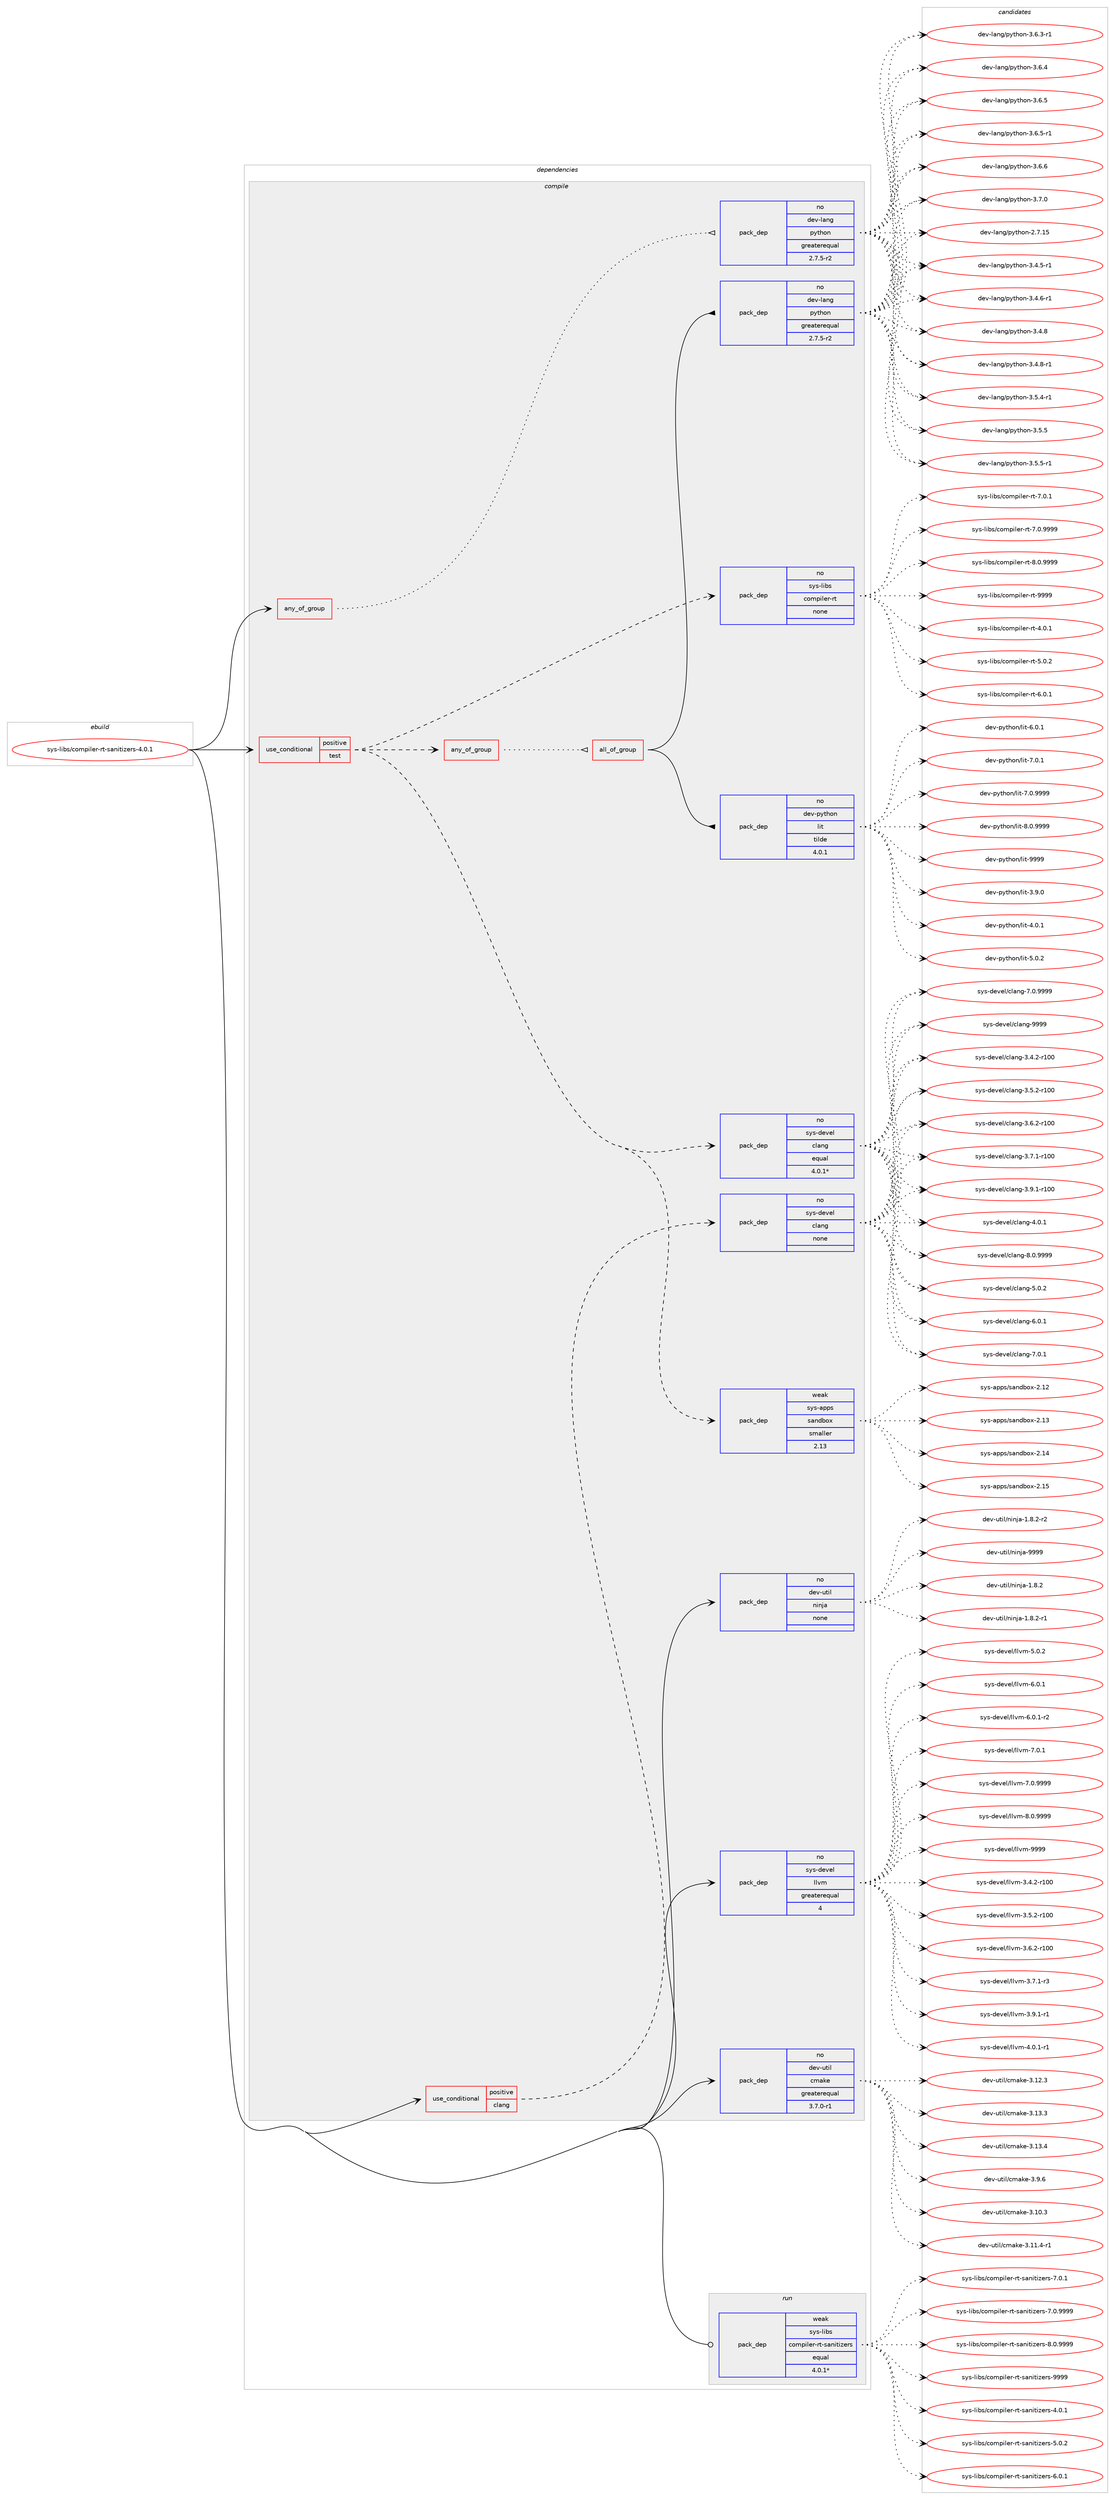 digraph prolog {

# *************
# Graph options
# *************

newrank=true;
concentrate=true;
compound=true;
graph [rankdir=LR,fontname=Helvetica,fontsize=10,ranksep=1.5];#, ranksep=2.5, nodesep=0.2];
edge  [arrowhead=vee];
node  [fontname=Helvetica,fontsize=10];

# **********
# The ebuild
# **********

subgraph cluster_leftcol {
color=gray;
rank=same;
label=<<i>ebuild</i>>;
id [label="sys-libs/compiler-rt-sanitizers-4.0.1", color=red, width=4, href="../sys-libs/compiler-rt-sanitizers-4.0.1.svg"];
}

# ****************
# The dependencies
# ****************

subgraph cluster_midcol {
color=gray;
label=<<i>dependencies</i>>;
subgraph cluster_compile {
fillcolor="#eeeeee";
style=filled;
label=<<i>compile</i>>;
subgraph any147 {
dependency6853 [label=<<TABLE BORDER="0" CELLBORDER="1" CELLSPACING="0" CELLPADDING="4"><TR><TD CELLPADDING="10">any_of_group</TD></TR></TABLE>>, shape=none, color=red];subgraph pack5622 {
dependency6854 [label=<<TABLE BORDER="0" CELLBORDER="1" CELLSPACING="0" CELLPADDING="4" WIDTH="220"><TR><TD ROWSPAN="6" CELLPADDING="30">pack_dep</TD></TR><TR><TD WIDTH="110">no</TD></TR><TR><TD>dev-lang</TD></TR><TR><TD>python</TD></TR><TR><TD>greaterequal</TD></TR><TR><TD>2.7.5-r2</TD></TR></TABLE>>, shape=none, color=blue];
}
dependency6853:e -> dependency6854:w [weight=20,style="dotted",arrowhead="oinv"];
}
id:e -> dependency6853:w [weight=20,style="solid",arrowhead="vee"];
subgraph cond1078 {
dependency6855 [label=<<TABLE BORDER="0" CELLBORDER="1" CELLSPACING="0" CELLPADDING="4"><TR><TD ROWSPAN="3" CELLPADDING="10">use_conditional</TD></TR><TR><TD>positive</TD></TR><TR><TD>clang</TD></TR></TABLE>>, shape=none, color=red];
subgraph pack5623 {
dependency6856 [label=<<TABLE BORDER="0" CELLBORDER="1" CELLSPACING="0" CELLPADDING="4" WIDTH="220"><TR><TD ROWSPAN="6" CELLPADDING="30">pack_dep</TD></TR><TR><TD WIDTH="110">no</TD></TR><TR><TD>sys-devel</TD></TR><TR><TD>clang</TD></TR><TR><TD>none</TD></TR><TR><TD></TD></TR></TABLE>>, shape=none, color=blue];
}
dependency6855:e -> dependency6856:w [weight=20,style="dashed",arrowhead="vee"];
}
id:e -> dependency6855:w [weight=20,style="solid",arrowhead="vee"];
subgraph cond1079 {
dependency6857 [label=<<TABLE BORDER="0" CELLBORDER="1" CELLSPACING="0" CELLPADDING="4"><TR><TD ROWSPAN="3" CELLPADDING="10">use_conditional</TD></TR><TR><TD>positive</TD></TR><TR><TD>test</TD></TR></TABLE>>, shape=none, color=red];
subgraph pack5624 {
dependency6858 [label=<<TABLE BORDER="0" CELLBORDER="1" CELLSPACING="0" CELLPADDING="4" WIDTH="220"><TR><TD ROWSPAN="6" CELLPADDING="30">pack_dep</TD></TR><TR><TD WIDTH="110">weak</TD></TR><TR><TD>sys-apps</TD></TR><TR><TD>sandbox</TD></TR><TR><TD>smaller</TD></TR><TR><TD>2.13</TD></TR></TABLE>>, shape=none, color=blue];
}
dependency6857:e -> dependency6858:w [weight=20,style="dashed",arrowhead="vee"];
subgraph any148 {
dependency6859 [label=<<TABLE BORDER="0" CELLBORDER="1" CELLSPACING="0" CELLPADDING="4"><TR><TD CELLPADDING="10">any_of_group</TD></TR></TABLE>>, shape=none, color=red];subgraph all9 {
dependency6860 [label=<<TABLE BORDER="0" CELLBORDER="1" CELLSPACING="0" CELLPADDING="4"><TR><TD CELLPADDING="10">all_of_group</TD></TR></TABLE>>, shape=none, color=red];subgraph pack5625 {
dependency6861 [label=<<TABLE BORDER="0" CELLBORDER="1" CELLSPACING="0" CELLPADDING="4" WIDTH="220"><TR><TD ROWSPAN="6" CELLPADDING="30">pack_dep</TD></TR><TR><TD WIDTH="110">no</TD></TR><TR><TD>dev-lang</TD></TR><TR><TD>python</TD></TR><TR><TD>greaterequal</TD></TR><TR><TD>2.7.5-r2</TD></TR></TABLE>>, shape=none, color=blue];
}
dependency6860:e -> dependency6861:w [weight=20,style="solid",arrowhead="inv"];
subgraph pack5626 {
dependency6862 [label=<<TABLE BORDER="0" CELLBORDER="1" CELLSPACING="0" CELLPADDING="4" WIDTH="220"><TR><TD ROWSPAN="6" CELLPADDING="30">pack_dep</TD></TR><TR><TD WIDTH="110">no</TD></TR><TR><TD>dev-python</TD></TR><TR><TD>lit</TD></TR><TR><TD>tilde</TD></TR><TR><TD>4.0.1</TD></TR></TABLE>>, shape=none, color=blue];
}
dependency6860:e -> dependency6862:w [weight=20,style="solid",arrowhead="inv"];
}
dependency6859:e -> dependency6860:w [weight=20,style="dotted",arrowhead="oinv"];
}
dependency6857:e -> dependency6859:w [weight=20,style="dashed",arrowhead="vee"];
subgraph pack5627 {
dependency6863 [label=<<TABLE BORDER="0" CELLBORDER="1" CELLSPACING="0" CELLPADDING="4" WIDTH="220"><TR><TD ROWSPAN="6" CELLPADDING="30">pack_dep</TD></TR><TR><TD WIDTH="110">no</TD></TR><TR><TD>sys-devel</TD></TR><TR><TD>clang</TD></TR><TR><TD>equal</TD></TR><TR><TD>4.0.1*</TD></TR></TABLE>>, shape=none, color=blue];
}
dependency6857:e -> dependency6863:w [weight=20,style="dashed",arrowhead="vee"];
subgraph pack5628 {
dependency6864 [label=<<TABLE BORDER="0" CELLBORDER="1" CELLSPACING="0" CELLPADDING="4" WIDTH="220"><TR><TD ROWSPAN="6" CELLPADDING="30">pack_dep</TD></TR><TR><TD WIDTH="110">no</TD></TR><TR><TD>sys-libs</TD></TR><TR><TD>compiler-rt</TD></TR><TR><TD>none</TD></TR><TR><TD></TD></TR></TABLE>>, shape=none, color=blue];
}
dependency6857:e -> dependency6864:w [weight=20,style="dashed",arrowhead="vee"];
}
id:e -> dependency6857:w [weight=20,style="solid",arrowhead="vee"];
subgraph pack5629 {
dependency6865 [label=<<TABLE BORDER="0" CELLBORDER="1" CELLSPACING="0" CELLPADDING="4" WIDTH="220"><TR><TD ROWSPAN="6" CELLPADDING="30">pack_dep</TD></TR><TR><TD WIDTH="110">no</TD></TR><TR><TD>dev-util</TD></TR><TR><TD>cmake</TD></TR><TR><TD>greaterequal</TD></TR><TR><TD>3.7.0-r1</TD></TR></TABLE>>, shape=none, color=blue];
}
id:e -> dependency6865:w [weight=20,style="solid",arrowhead="vee"];
subgraph pack5630 {
dependency6866 [label=<<TABLE BORDER="0" CELLBORDER="1" CELLSPACING="0" CELLPADDING="4" WIDTH="220"><TR><TD ROWSPAN="6" CELLPADDING="30">pack_dep</TD></TR><TR><TD WIDTH="110">no</TD></TR><TR><TD>dev-util</TD></TR><TR><TD>ninja</TD></TR><TR><TD>none</TD></TR><TR><TD></TD></TR></TABLE>>, shape=none, color=blue];
}
id:e -> dependency6866:w [weight=20,style="solid",arrowhead="vee"];
subgraph pack5631 {
dependency6867 [label=<<TABLE BORDER="0" CELLBORDER="1" CELLSPACING="0" CELLPADDING="4" WIDTH="220"><TR><TD ROWSPAN="6" CELLPADDING="30">pack_dep</TD></TR><TR><TD WIDTH="110">no</TD></TR><TR><TD>sys-devel</TD></TR><TR><TD>llvm</TD></TR><TR><TD>greaterequal</TD></TR><TR><TD>4</TD></TR></TABLE>>, shape=none, color=blue];
}
id:e -> dependency6867:w [weight=20,style="solid",arrowhead="vee"];
}
subgraph cluster_compileandrun {
fillcolor="#eeeeee";
style=filled;
label=<<i>compile and run</i>>;
}
subgraph cluster_run {
fillcolor="#eeeeee";
style=filled;
label=<<i>run</i>>;
subgraph pack5632 {
dependency6868 [label=<<TABLE BORDER="0" CELLBORDER="1" CELLSPACING="0" CELLPADDING="4" WIDTH="220"><TR><TD ROWSPAN="6" CELLPADDING="30">pack_dep</TD></TR><TR><TD WIDTH="110">weak</TD></TR><TR><TD>sys-libs</TD></TR><TR><TD>compiler-rt-sanitizers</TD></TR><TR><TD>equal</TD></TR><TR><TD>4.0.1*</TD></TR></TABLE>>, shape=none, color=blue];
}
id:e -> dependency6868:w [weight=20,style="solid",arrowhead="odot"];
}
}

# **************
# The candidates
# **************

subgraph cluster_choices {
rank=same;
color=gray;
label=<<i>candidates</i>>;

subgraph choice5622 {
color=black;
nodesep=1;
choice10010111845108971101034711212111610411111045504655464953 [label="dev-lang/python-2.7.15", color=red, width=4,href="../dev-lang/python-2.7.15.svg"];
choice1001011184510897110103471121211161041111104551465246534511449 [label="dev-lang/python-3.4.5-r1", color=red, width=4,href="../dev-lang/python-3.4.5-r1.svg"];
choice1001011184510897110103471121211161041111104551465246544511449 [label="dev-lang/python-3.4.6-r1", color=red, width=4,href="../dev-lang/python-3.4.6-r1.svg"];
choice100101118451089711010347112121116104111110455146524656 [label="dev-lang/python-3.4.8", color=red, width=4,href="../dev-lang/python-3.4.8.svg"];
choice1001011184510897110103471121211161041111104551465246564511449 [label="dev-lang/python-3.4.8-r1", color=red, width=4,href="../dev-lang/python-3.4.8-r1.svg"];
choice1001011184510897110103471121211161041111104551465346524511449 [label="dev-lang/python-3.5.4-r1", color=red, width=4,href="../dev-lang/python-3.5.4-r1.svg"];
choice100101118451089711010347112121116104111110455146534653 [label="dev-lang/python-3.5.5", color=red, width=4,href="../dev-lang/python-3.5.5.svg"];
choice1001011184510897110103471121211161041111104551465346534511449 [label="dev-lang/python-3.5.5-r1", color=red, width=4,href="../dev-lang/python-3.5.5-r1.svg"];
choice1001011184510897110103471121211161041111104551465446514511449 [label="dev-lang/python-3.6.3-r1", color=red, width=4,href="../dev-lang/python-3.6.3-r1.svg"];
choice100101118451089711010347112121116104111110455146544652 [label="dev-lang/python-3.6.4", color=red, width=4,href="../dev-lang/python-3.6.4.svg"];
choice100101118451089711010347112121116104111110455146544653 [label="dev-lang/python-3.6.5", color=red, width=4,href="../dev-lang/python-3.6.5.svg"];
choice1001011184510897110103471121211161041111104551465446534511449 [label="dev-lang/python-3.6.5-r1", color=red, width=4,href="../dev-lang/python-3.6.5-r1.svg"];
choice100101118451089711010347112121116104111110455146544654 [label="dev-lang/python-3.6.6", color=red, width=4,href="../dev-lang/python-3.6.6.svg"];
choice100101118451089711010347112121116104111110455146554648 [label="dev-lang/python-3.7.0", color=red, width=4,href="../dev-lang/python-3.7.0.svg"];
dependency6854:e -> choice10010111845108971101034711212111610411111045504655464953:w [style=dotted,weight="100"];
dependency6854:e -> choice1001011184510897110103471121211161041111104551465246534511449:w [style=dotted,weight="100"];
dependency6854:e -> choice1001011184510897110103471121211161041111104551465246544511449:w [style=dotted,weight="100"];
dependency6854:e -> choice100101118451089711010347112121116104111110455146524656:w [style=dotted,weight="100"];
dependency6854:e -> choice1001011184510897110103471121211161041111104551465246564511449:w [style=dotted,weight="100"];
dependency6854:e -> choice1001011184510897110103471121211161041111104551465346524511449:w [style=dotted,weight="100"];
dependency6854:e -> choice100101118451089711010347112121116104111110455146534653:w [style=dotted,weight="100"];
dependency6854:e -> choice1001011184510897110103471121211161041111104551465346534511449:w [style=dotted,weight="100"];
dependency6854:e -> choice1001011184510897110103471121211161041111104551465446514511449:w [style=dotted,weight="100"];
dependency6854:e -> choice100101118451089711010347112121116104111110455146544652:w [style=dotted,weight="100"];
dependency6854:e -> choice100101118451089711010347112121116104111110455146544653:w [style=dotted,weight="100"];
dependency6854:e -> choice1001011184510897110103471121211161041111104551465446534511449:w [style=dotted,weight="100"];
dependency6854:e -> choice100101118451089711010347112121116104111110455146544654:w [style=dotted,weight="100"];
dependency6854:e -> choice100101118451089711010347112121116104111110455146554648:w [style=dotted,weight="100"];
}
subgraph choice5623 {
color=black;
nodesep=1;
choice1151211154510010111810110847991089711010345514652465045114494848 [label="sys-devel/clang-3.4.2-r100", color=red, width=4,href="../sys-devel/clang-3.4.2-r100.svg"];
choice1151211154510010111810110847991089711010345514653465045114494848 [label="sys-devel/clang-3.5.2-r100", color=red, width=4,href="../sys-devel/clang-3.5.2-r100.svg"];
choice1151211154510010111810110847991089711010345514654465045114494848 [label="sys-devel/clang-3.6.2-r100", color=red, width=4,href="../sys-devel/clang-3.6.2-r100.svg"];
choice1151211154510010111810110847991089711010345514655464945114494848 [label="sys-devel/clang-3.7.1-r100", color=red, width=4,href="../sys-devel/clang-3.7.1-r100.svg"];
choice1151211154510010111810110847991089711010345514657464945114494848 [label="sys-devel/clang-3.9.1-r100", color=red, width=4,href="../sys-devel/clang-3.9.1-r100.svg"];
choice11512111545100101118101108479910897110103455246484649 [label="sys-devel/clang-4.0.1", color=red, width=4,href="../sys-devel/clang-4.0.1.svg"];
choice11512111545100101118101108479910897110103455346484650 [label="sys-devel/clang-5.0.2", color=red, width=4,href="../sys-devel/clang-5.0.2.svg"];
choice11512111545100101118101108479910897110103455446484649 [label="sys-devel/clang-6.0.1", color=red, width=4,href="../sys-devel/clang-6.0.1.svg"];
choice11512111545100101118101108479910897110103455546484649 [label="sys-devel/clang-7.0.1", color=red, width=4,href="../sys-devel/clang-7.0.1.svg"];
choice11512111545100101118101108479910897110103455546484657575757 [label="sys-devel/clang-7.0.9999", color=red, width=4,href="../sys-devel/clang-7.0.9999.svg"];
choice11512111545100101118101108479910897110103455646484657575757 [label="sys-devel/clang-8.0.9999", color=red, width=4,href="../sys-devel/clang-8.0.9999.svg"];
choice115121115451001011181011084799108971101034557575757 [label="sys-devel/clang-9999", color=red, width=4,href="../sys-devel/clang-9999.svg"];
dependency6856:e -> choice1151211154510010111810110847991089711010345514652465045114494848:w [style=dotted,weight="100"];
dependency6856:e -> choice1151211154510010111810110847991089711010345514653465045114494848:w [style=dotted,weight="100"];
dependency6856:e -> choice1151211154510010111810110847991089711010345514654465045114494848:w [style=dotted,weight="100"];
dependency6856:e -> choice1151211154510010111810110847991089711010345514655464945114494848:w [style=dotted,weight="100"];
dependency6856:e -> choice1151211154510010111810110847991089711010345514657464945114494848:w [style=dotted,weight="100"];
dependency6856:e -> choice11512111545100101118101108479910897110103455246484649:w [style=dotted,weight="100"];
dependency6856:e -> choice11512111545100101118101108479910897110103455346484650:w [style=dotted,weight="100"];
dependency6856:e -> choice11512111545100101118101108479910897110103455446484649:w [style=dotted,weight="100"];
dependency6856:e -> choice11512111545100101118101108479910897110103455546484649:w [style=dotted,weight="100"];
dependency6856:e -> choice11512111545100101118101108479910897110103455546484657575757:w [style=dotted,weight="100"];
dependency6856:e -> choice11512111545100101118101108479910897110103455646484657575757:w [style=dotted,weight="100"];
dependency6856:e -> choice115121115451001011181011084799108971101034557575757:w [style=dotted,weight="100"];
}
subgraph choice5624 {
color=black;
nodesep=1;
choice11512111545971121121154711597110100981111204550464950 [label="sys-apps/sandbox-2.12", color=red, width=4,href="../sys-apps/sandbox-2.12.svg"];
choice11512111545971121121154711597110100981111204550464951 [label="sys-apps/sandbox-2.13", color=red, width=4,href="../sys-apps/sandbox-2.13.svg"];
choice11512111545971121121154711597110100981111204550464952 [label="sys-apps/sandbox-2.14", color=red, width=4,href="../sys-apps/sandbox-2.14.svg"];
choice11512111545971121121154711597110100981111204550464953 [label="sys-apps/sandbox-2.15", color=red, width=4,href="../sys-apps/sandbox-2.15.svg"];
dependency6858:e -> choice11512111545971121121154711597110100981111204550464950:w [style=dotted,weight="100"];
dependency6858:e -> choice11512111545971121121154711597110100981111204550464951:w [style=dotted,weight="100"];
dependency6858:e -> choice11512111545971121121154711597110100981111204550464952:w [style=dotted,weight="100"];
dependency6858:e -> choice11512111545971121121154711597110100981111204550464953:w [style=dotted,weight="100"];
}
subgraph choice5625 {
color=black;
nodesep=1;
choice10010111845108971101034711212111610411111045504655464953 [label="dev-lang/python-2.7.15", color=red, width=4,href="../dev-lang/python-2.7.15.svg"];
choice1001011184510897110103471121211161041111104551465246534511449 [label="dev-lang/python-3.4.5-r1", color=red, width=4,href="../dev-lang/python-3.4.5-r1.svg"];
choice1001011184510897110103471121211161041111104551465246544511449 [label="dev-lang/python-3.4.6-r1", color=red, width=4,href="../dev-lang/python-3.4.6-r1.svg"];
choice100101118451089711010347112121116104111110455146524656 [label="dev-lang/python-3.4.8", color=red, width=4,href="../dev-lang/python-3.4.8.svg"];
choice1001011184510897110103471121211161041111104551465246564511449 [label="dev-lang/python-3.4.8-r1", color=red, width=4,href="../dev-lang/python-3.4.8-r1.svg"];
choice1001011184510897110103471121211161041111104551465346524511449 [label="dev-lang/python-3.5.4-r1", color=red, width=4,href="../dev-lang/python-3.5.4-r1.svg"];
choice100101118451089711010347112121116104111110455146534653 [label="dev-lang/python-3.5.5", color=red, width=4,href="../dev-lang/python-3.5.5.svg"];
choice1001011184510897110103471121211161041111104551465346534511449 [label="dev-lang/python-3.5.5-r1", color=red, width=4,href="../dev-lang/python-3.5.5-r1.svg"];
choice1001011184510897110103471121211161041111104551465446514511449 [label="dev-lang/python-3.6.3-r1", color=red, width=4,href="../dev-lang/python-3.6.3-r1.svg"];
choice100101118451089711010347112121116104111110455146544652 [label="dev-lang/python-3.6.4", color=red, width=4,href="../dev-lang/python-3.6.4.svg"];
choice100101118451089711010347112121116104111110455146544653 [label="dev-lang/python-3.6.5", color=red, width=4,href="../dev-lang/python-3.6.5.svg"];
choice1001011184510897110103471121211161041111104551465446534511449 [label="dev-lang/python-3.6.5-r1", color=red, width=4,href="../dev-lang/python-3.6.5-r1.svg"];
choice100101118451089711010347112121116104111110455146544654 [label="dev-lang/python-3.6.6", color=red, width=4,href="../dev-lang/python-3.6.6.svg"];
choice100101118451089711010347112121116104111110455146554648 [label="dev-lang/python-3.7.0", color=red, width=4,href="../dev-lang/python-3.7.0.svg"];
dependency6861:e -> choice10010111845108971101034711212111610411111045504655464953:w [style=dotted,weight="100"];
dependency6861:e -> choice1001011184510897110103471121211161041111104551465246534511449:w [style=dotted,weight="100"];
dependency6861:e -> choice1001011184510897110103471121211161041111104551465246544511449:w [style=dotted,weight="100"];
dependency6861:e -> choice100101118451089711010347112121116104111110455146524656:w [style=dotted,weight="100"];
dependency6861:e -> choice1001011184510897110103471121211161041111104551465246564511449:w [style=dotted,weight="100"];
dependency6861:e -> choice1001011184510897110103471121211161041111104551465346524511449:w [style=dotted,weight="100"];
dependency6861:e -> choice100101118451089711010347112121116104111110455146534653:w [style=dotted,weight="100"];
dependency6861:e -> choice1001011184510897110103471121211161041111104551465346534511449:w [style=dotted,weight="100"];
dependency6861:e -> choice1001011184510897110103471121211161041111104551465446514511449:w [style=dotted,weight="100"];
dependency6861:e -> choice100101118451089711010347112121116104111110455146544652:w [style=dotted,weight="100"];
dependency6861:e -> choice100101118451089711010347112121116104111110455146544653:w [style=dotted,weight="100"];
dependency6861:e -> choice1001011184510897110103471121211161041111104551465446534511449:w [style=dotted,weight="100"];
dependency6861:e -> choice100101118451089711010347112121116104111110455146544654:w [style=dotted,weight="100"];
dependency6861:e -> choice100101118451089711010347112121116104111110455146554648:w [style=dotted,weight="100"];
}
subgraph choice5626 {
color=black;
nodesep=1;
choice1001011184511212111610411111047108105116455146574648 [label="dev-python/lit-3.9.0", color=red, width=4,href="../dev-python/lit-3.9.0.svg"];
choice1001011184511212111610411111047108105116455246484649 [label="dev-python/lit-4.0.1", color=red, width=4,href="../dev-python/lit-4.0.1.svg"];
choice1001011184511212111610411111047108105116455346484650 [label="dev-python/lit-5.0.2", color=red, width=4,href="../dev-python/lit-5.0.2.svg"];
choice1001011184511212111610411111047108105116455446484649 [label="dev-python/lit-6.0.1", color=red, width=4,href="../dev-python/lit-6.0.1.svg"];
choice1001011184511212111610411111047108105116455546484649 [label="dev-python/lit-7.0.1", color=red, width=4,href="../dev-python/lit-7.0.1.svg"];
choice1001011184511212111610411111047108105116455546484657575757 [label="dev-python/lit-7.0.9999", color=red, width=4,href="../dev-python/lit-7.0.9999.svg"];
choice1001011184511212111610411111047108105116455646484657575757 [label="dev-python/lit-8.0.9999", color=red, width=4,href="../dev-python/lit-8.0.9999.svg"];
choice10010111845112121116104111110471081051164557575757 [label="dev-python/lit-9999", color=red, width=4,href="../dev-python/lit-9999.svg"];
dependency6862:e -> choice1001011184511212111610411111047108105116455146574648:w [style=dotted,weight="100"];
dependency6862:e -> choice1001011184511212111610411111047108105116455246484649:w [style=dotted,weight="100"];
dependency6862:e -> choice1001011184511212111610411111047108105116455346484650:w [style=dotted,weight="100"];
dependency6862:e -> choice1001011184511212111610411111047108105116455446484649:w [style=dotted,weight="100"];
dependency6862:e -> choice1001011184511212111610411111047108105116455546484649:w [style=dotted,weight="100"];
dependency6862:e -> choice1001011184511212111610411111047108105116455546484657575757:w [style=dotted,weight="100"];
dependency6862:e -> choice1001011184511212111610411111047108105116455646484657575757:w [style=dotted,weight="100"];
dependency6862:e -> choice10010111845112121116104111110471081051164557575757:w [style=dotted,weight="100"];
}
subgraph choice5627 {
color=black;
nodesep=1;
choice1151211154510010111810110847991089711010345514652465045114494848 [label="sys-devel/clang-3.4.2-r100", color=red, width=4,href="../sys-devel/clang-3.4.2-r100.svg"];
choice1151211154510010111810110847991089711010345514653465045114494848 [label="sys-devel/clang-3.5.2-r100", color=red, width=4,href="../sys-devel/clang-3.5.2-r100.svg"];
choice1151211154510010111810110847991089711010345514654465045114494848 [label="sys-devel/clang-3.6.2-r100", color=red, width=4,href="../sys-devel/clang-3.6.2-r100.svg"];
choice1151211154510010111810110847991089711010345514655464945114494848 [label="sys-devel/clang-3.7.1-r100", color=red, width=4,href="../sys-devel/clang-3.7.1-r100.svg"];
choice1151211154510010111810110847991089711010345514657464945114494848 [label="sys-devel/clang-3.9.1-r100", color=red, width=4,href="../sys-devel/clang-3.9.1-r100.svg"];
choice11512111545100101118101108479910897110103455246484649 [label="sys-devel/clang-4.0.1", color=red, width=4,href="../sys-devel/clang-4.0.1.svg"];
choice11512111545100101118101108479910897110103455346484650 [label="sys-devel/clang-5.0.2", color=red, width=4,href="../sys-devel/clang-5.0.2.svg"];
choice11512111545100101118101108479910897110103455446484649 [label="sys-devel/clang-6.0.1", color=red, width=4,href="../sys-devel/clang-6.0.1.svg"];
choice11512111545100101118101108479910897110103455546484649 [label="sys-devel/clang-7.0.1", color=red, width=4,href="../sys-devel/clang-7.0.1.svg"];
choice11512111545100101118101108479910897110103455546484657575757 [label="sys-devel/clang-7.0.9999", color=red, width=4,href="../sys-devel/clang-7.0.9999.svg"];
choice11512111545100101118101108479910897110103455646484657575757 [label="sys-devel/clang-8.0.9999", color=red, width=4,href="../sys-devel/clang-8.0.9999.svg"];
choice115121115451001011181011084799108971101034557575757 [label="sys-devel/clang-9999", color=red, width=4,href="../sys-devel/clang-9999.svg"];
dependency6863:e -> choice1151211154510010111810110847991089711010345514652465045114494848:w [style=dotted,weight="100"];
dependency6863:e -> choice1151211154510010111810110847991089711010345514653465045114494848:w [style=dotted,weight="100"];
dependency6863:e -> choice1151211154510010111810110847991089711010345514654465045114494848:w [style=dotted,weight="100"];
dependency6863:e -> choice1151211154510010111810110847991089711010345514655464945114494848:w [style=dotted,weight="100"];
dependency6863:e -> choice1151211154510010111810110847991089711010345514657464945114494848:w [style=dotted,weight="100"];
dependency6863:e -> choice11512111545100101118101108479910897110103455246484649:w [style=dotted,weight="100"];
dependency6863:e -> choice11512111545100101118101108479910897110103455346484650:w [style=dotted,weight="100"];
dependency6863:e -> choice11512111545100101118101108479910897110103455446484649:w [style=dotted,weight="100"];
dependency6863:e -> choice11512111545100101118101108479910897110103455546484649:w [style=dotted,weight="100"];
dependency6863:e -> choice11512111545100101118101108479910897110103455546484657575757:w [style=dotted,weight="100"];
dependency6863:e -> choice11512111545100101118101108479910897110103455646484657575757:w [style=dotted,weight="100"];
dependency6863:e -> choice115121115451001011181011084799108971101034557575757:w [style=dotted,weight="100"];
}
subgraph choice5628 {
color=black;
nodesep=1;
choice1151211154510810598115479911110911210510810111445114116455246484649 [label="sys-libs/compiler-rt-4.0.1", color=red, width=4,href="../sys-libs/compiler-rt-4.0.1.svg"];
choice1151211154510810598115479911110911210510810111445114116455346484650 [label="sys-libs/compiler-rt-5.0.2", color=red, width=4,href="../sys-libs/compiler-rt-5.0.2.svg"];
choice1151211154510810598115479911110911210510810111445114116455446484649 [label="sys-libs/compiler-rt-6.0.1", color=red, width=4,href="../sys-libs/compiler-rt-6.0.1.svg"];
choice1151211154510810598115479911110911210510810111445114116455546484649 [label="sys-libs/compiler-rt-7.0.1", color=red, width=4,href="../sys-libs/compiler-rt-7.0.1.svg"];
choice1151211154510810598115479911110911210510810111445114116455546484657575757 [label="sys-libs/compiler-rt-7.0.9999", color=red, width=4,href="../sys-libs/compiler-rt-7.0.9999.svg"];
choice1151211154510810598115479911110911210510810111445114116455646484657575757 [label="sys-libs/compiler-rt-8.0.9999", color=red, width=4,href="../sys-libs/compiler-rt-8.0.9999.svg"];
choice11512111545108105981154799111109112105108101114451141164557575757 [label="sys-libs/compiler-rt-9999", color=red, width=4,href="../sys-libs/compiler-rt-9999.svg"];
dependency6864:e -> choice1151211154510810598115479911110911210510810111445114116455246484649:w [style=dotted,weight="100"];
dependency6864:e -> choice1151211154510810598115479911110911210510810111445114116455346484650:w [style=dotted,weight="100"];
dependency6864:e -> choice1151211154510810598115479911110911210510810111445114116455446484649:w [style=dotted,weight="100"];
dependency6864:e -> choice1151211154510810598115479911110911210510810111445114116455546484649:w [style=dotted,weight="100"];
dependency6864:e -> choice1151211154510810598115479911110911210510810111445114116455546484657575757:w [style=dotted,weight="100"];
dependency6864:e -> choice1151211154510810598115479911110911210510810111445114116455646484657575757:w [style=dotted,weight="100"];
dependency6864:e -> choice11512111545108105981154799111109112105108101114451141164557575757:w [style=dotted,weight="100"];
}
subgraph choice5629 {
color=black;
nodesep=1;
choice1001011184511711610510847991099710710145514649484651 [label="dev-util/cmake-3.10.3", color=red, width=4,href="../dev-util/cmake-3.10.3.svg"];
choice10010111845117116105108479910997107101455146494946524511449 [label="dev-util/cmake-3.11.4-r1", color=red, width=4,href="../dev-util/cmake-3.11.4-r1.svg"];
choice1001011184511711610510847991099710710145514649504651 [label="dev-util/cmake-3.12.3", color=red, width=4,href="../dev-util/cmake-3.12.3.svg"];
choice1001011184511711610510847991099710710145514649514651 [label="dev-util/cmake-3.13.3", color=red, width=4,href="../dev-util/cmake-3.13.3.svg"];
choice1001011184511711610510847991099710710145514649514652 [label="dev-util/cmake-3.13.4", color=red, width=4,href="../dev-util/cmake-3.13.4.svg"];
choice10010111845117116105108479910997107101455146574654 [label="dev-util/cmake-3.9.6", color=red, width=4,href="../dev-util/cmake-3.9.6.svg"];
dependency6865:e -> choice1001011184511711610510847991099710710145514649484651:w [style=dotted,weight="100"];
dependency6865:e -> choice10010111845117116105108479910997107101455146494946524511449:w [style=dotted,weight="100"];
dependency6865:e -> choice1001011184511711610510847991099710710145514649504651:w [style=dotted,weight="100"];
dependency6865:e -> choice1001011184511711610510847991099710710145514649514651:w [style=dotted,weight="100"];
dependency6865:e -> choice1001011184511711610510847991099710710145514649514652:w [style=dotted,weight="100"];
dependency6865:e -> choice10010111845117116105108479910997107101455146574654:w [style=dotted,weight="100"];
}
subgraph choice5630 {
color=black;
nodesep=1;
choice100101118451171161051084711010511010697454946564650 [label="dev-util/ninja-1.8.2", color=red, width=4,href="../dev-util/ninja-1.8.2.svg"];
choice1001011184511711610510847110105110106974549465646504511449 [label="dev-util/ninja-1.8.2-r1", color=red, width=4,href="../dev-util/ninja-1.8.2-r1.svg"];
choice1001011184511711610510847110105110106974549465646504511450 [label="dev-util/ninja-1.8.2-r2", color=red, width=4,href="../dev-util/ninja-1.8.2-r2.svg"];
choice1001011184511711610510847110105110106974557575757 [label="dev-util/ninja-9999", color=red, width=4,href="../dev-util/ninja-9999.svg"];
dependency6866:e -> choice100101118451171161051084711010511010697454946564650:w [style=dotted,weight="100"];
dependency6866:e -> choice1001011184511711610510847110105110106974549465646504511449:w [style=dotted,weight="100"];
dependency6866:e -> choice1001011184511711610510847110105110106974549465646504511450:w [style=dotted,weight="100"];
dependency6866:e -> choice1001011184511711610510847110105110106974557575757:w [style=dotted,weight="100"];
}
subgraph choice5631 {
color=black;
nodesep=1;
choice115121115451001011181011084710810811810945514652465045114494848 [label="sys-devel/llvm-3.4.2-r100", color=red, width=4,href="../sys-devel/llvm-3.4.2-r100.svg"];
choice115121115451001011181011084710810811810945514653465045114494848 [label="sys-devel/llvm-3.5.2-r100", color=red, width=4,href="../sys-devel/llvm-3.5.2-r100.svg"];
choice115121115451001011181011084710810811810945514654465045114494848 [label="sys-devel/llvm-3.6.2-r100", color=red, width=4,href="../sys-devel/llvm-3.6.2-r100.svg"];
choice11512111545100101118101108471081081181094551465546494511451 [label="sys-devel/llvm-3.7.1-r3", color=red, width=4,href="../sys-devel/llvm-3.7.1-r3.svg"];
choice11512111545100101118101108471081081181094551465746494511449 [label="sys-devel/llvm-3.9.1-r1", color=red, width=4,href="../sys-devel/llvm-3.9.1-r1.svg"];
choice11512111545100101118101108471081081181094552464846494511449 [label="sys-devel/llvm-4.0.1-r1", color=red, width=4,href="../sys-devel/llvm-4.0.1-r1.svg"];
choice1151211154510010111810110847108108118109455346484650 [label="sys-devel/llvm-5.0.2", color=red, width=4,href="../sys-devel/llvm-5.0.2.svg"];
choice1151211154510010111810110847108108118109455446484649 [label="sys-devel/llvm-6.0.1", color=red, width=4,href="../sys-devel/llvm-6.0.1.svg"];
choice11512111545100101118101108471081081181094554464846494511450 [label="sys-devel/llvm-6.0.1-r2", color=red, width=4,href="../sys-devel/llvm-6.0.1-r2.svg"];
choice1151211154510010111810110847108108118109455546484649 [label="sys-devel/llvm-7.0.1", color=red, width=4,href="../sys-devel/llvm-7.0.1.svg"];
choice1151211154510010111810110847108108118109455546484657575757 [label="sys-devel/llvm-7.0.9999", color=red, width=4,href="../sys-devel/llvm-7.0.9999.svg"];
choice1151211154510010111810110847108108118109455646484657575757 [label="sys-devel/llvm-8.0.9999", color=red, width=4,href="../sys-devel/llvm-8.0.9999.svg"];
choice11512111545100101118101108471081081181094557575757 [label="sys-devel/llvm-9999", color=red, width=4,href="../sys-devel/llvm-9999.svg"];
dependency6867:e -> choice115121115451001011181011084710810811810945514652465045114494848:w [style=dotted,weight="100"];
dependency6867:e -> choice115121115451001011181011084710810811810945514653465045114494848:w [style=dotted,weight="100"];
dependency6867:e -> choice115121115451001011181011084710810811810945514654465045114494848:w [style=dotted,weight="100"];
dependency6867:e -> choice11512111545100101118101108471081081181094551465546494511451:w [style=dotted,weight="100"];
dependency6867:e -> choice11512111545100101118101108471081081181094551465746494511449:w [style=dotted,weight="100"];
dependency6867:e -> choice11512111545100101118101108471081081181094552464846494511449:w [style=dotted,weight="100"];
dependency6867:e -> choice1151211154510010111810110847108108118109455346484650:w [style=dotted,weight="100"];
dependency6867:e -> choice1151211154510010111810110847108108118109455446484649:w [style=dotted,weight="100"];
dependency6867:e -> choice11512111545100101118101108471081081181094554464846494511450:w [style=dotted,weight="100"];
dependency6867:e -> choice1151211154510010111810110847108108118109455546484649:w [style=dotted,weight="100"];
dependency6867:e -> choice1151211154510010111810110847108108118109455546484657575757:w [style=dotted,weight="100"];
dependency6867:e -> choice1151211154510010111810110847108108118109455646484657575757:w [style=dotted,weight="100"];
dependency6867:e -> choice11512111545100101118101108471081081181094557575757:w [style=dotted,weight="100"];
}
subgraph choice5632 {
color=black;
nodesep=1;
choice11512111545108105981154799111109112105108101114451141164511597110105116105122101114115455246484649 [label="sys-libs/compiler-rt-sanitizers-4.0.1", color=red, width=4,href="../sys-libs/compiler-rt-sanitizers-4.0.1.svg"];
choice11512111545108105981154799111109112105108101114451141164511597110105116105122101114115455346484650 [label="sys-libs/compiler-rt-sanitizers-5.0.2", color=red, width=4,href="../sys-libs/compiler-rt-sanitizers-5.0.2.svg"];
choice11512111545108105981154799111109112105108101114451141164511597110105116105122101114115455446484649 [label="sys-libs/compiler-rt-sanitizers-6.0.1", color=red, width=4,href="../sys-libs/compiler-rt-sanitizers-6.0.1.svg"];
choice11512111545108105981154799111109112105108101114451141164511597110105116105122101114115455546484649 [label="sys-libs/compiler-rt-sanitizers-7.0.1", color=red, width=4,href="../sys-libs/compiler-rt-sanitizers-7.0.1.svg"];
choice11512111545108105981154799111109112105108101114451141164511597110105116105122101114115455546484657575757 [label="sys-libs/compiler-rt-sanitizers-7.0.9999", color=red, width=4,href="../sys-libs/compiler-rt-sanitizers-7.0.9999.svg"];
choice11512111545108105981154799111109112105108101114451141164511597110105116105122101114115455646484657575757 [label="sys-libs/compiler-rt-sanitizers-8.0.9999", color=red, width=4,href="../sys-libs/compiler-rt-sanitizers-8.0.9999.svg"];
choice115121115451081059811547991111091121051081011144511411645115971101051161051221011141154557575757 [label="sys-libs/compiler-rt-sanitizers-9999", color=red, width=4,href="../sys-libs/compiler-rt-sanitizers-9999.svg"];
dependency6868:e -> choice11512111545108105981154799111109112105108101114451141164511597110105116105122101114115455246484649:w [style=dotted,weight="100"];
dependency6868:e -> choice11512111545108105981154799111109112105108101114451141164511597110105116105122101114115455346484650:w [style=dotted,weight="100"];
dependency6868:e -> choice11512111545108105981154799111109112105108101114451141164511597110105116105122101114115455446484649:w [style=dotted,weight="100"];
dependency6868:e -> choice11512111545108105981154799111109112105108101114451141164511597110105116105122101114115455546484649:w [style=dotted,weight="100"];
dependency6868:e -> choice11512111545108105981154799111109112105108101114451141164511597110105116105122101114115455546484657575757:w [style=dotted,weight="100"];
dependency6868:e -> choice11512111545108105981154799111109112105108101114451141164511597110105116105122101114115455646484657575757:w [style=dotted,weight="100"];
dependency6868:e -> choice115121115451081059811547991111091121051081011144511411645115971101051161051221011141154557575757:w [style=dotted,weight="100"];
}
}

}
